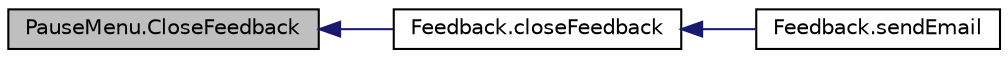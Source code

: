 digraph "PauseMenu.CloseFeedback"
{
  edge [fontname="Helvetica",fontsize="10",labelfontname="Helvetica",labelfontsize="10"];
  node [fontname="Helvetica",fontsize="10",shape=record];
  rankdir="LR";
  Node1 [label="PauseMenu.CloseFeedback",height=0.2,width=0.4,color="black", fillcolor="grey75", style="filled", fontcolor="black"];
  Node1 -> Node2 [dir="back",color="midnightblue",fontsize="10",style="solid",fontname="Helvetica"];
  Node2 [label="Feedback.closeFeedback",height=0.2,width=0.4,color="black", fillcolor="white", style="filled",URL="$class_feedback.html#a6057bfa39eda30e51c26bcdf379abf4c",tooltip="Closes feedback window. "];
  Node2 -> Node3 [dir="back",color="midnightblue",fontsize="10",style="solid",fontname="Helvetica"];
  Node3 [label="Feedback.sendEmail",height=0.2,width=0.4,color="black", fillcolor="white", style="filled",URL="$class_feedback.html#accf94e9befebc229816a9819b2e8a3ee",tooltip="Open a email aplication on the user&#39;s computer. "];
}
